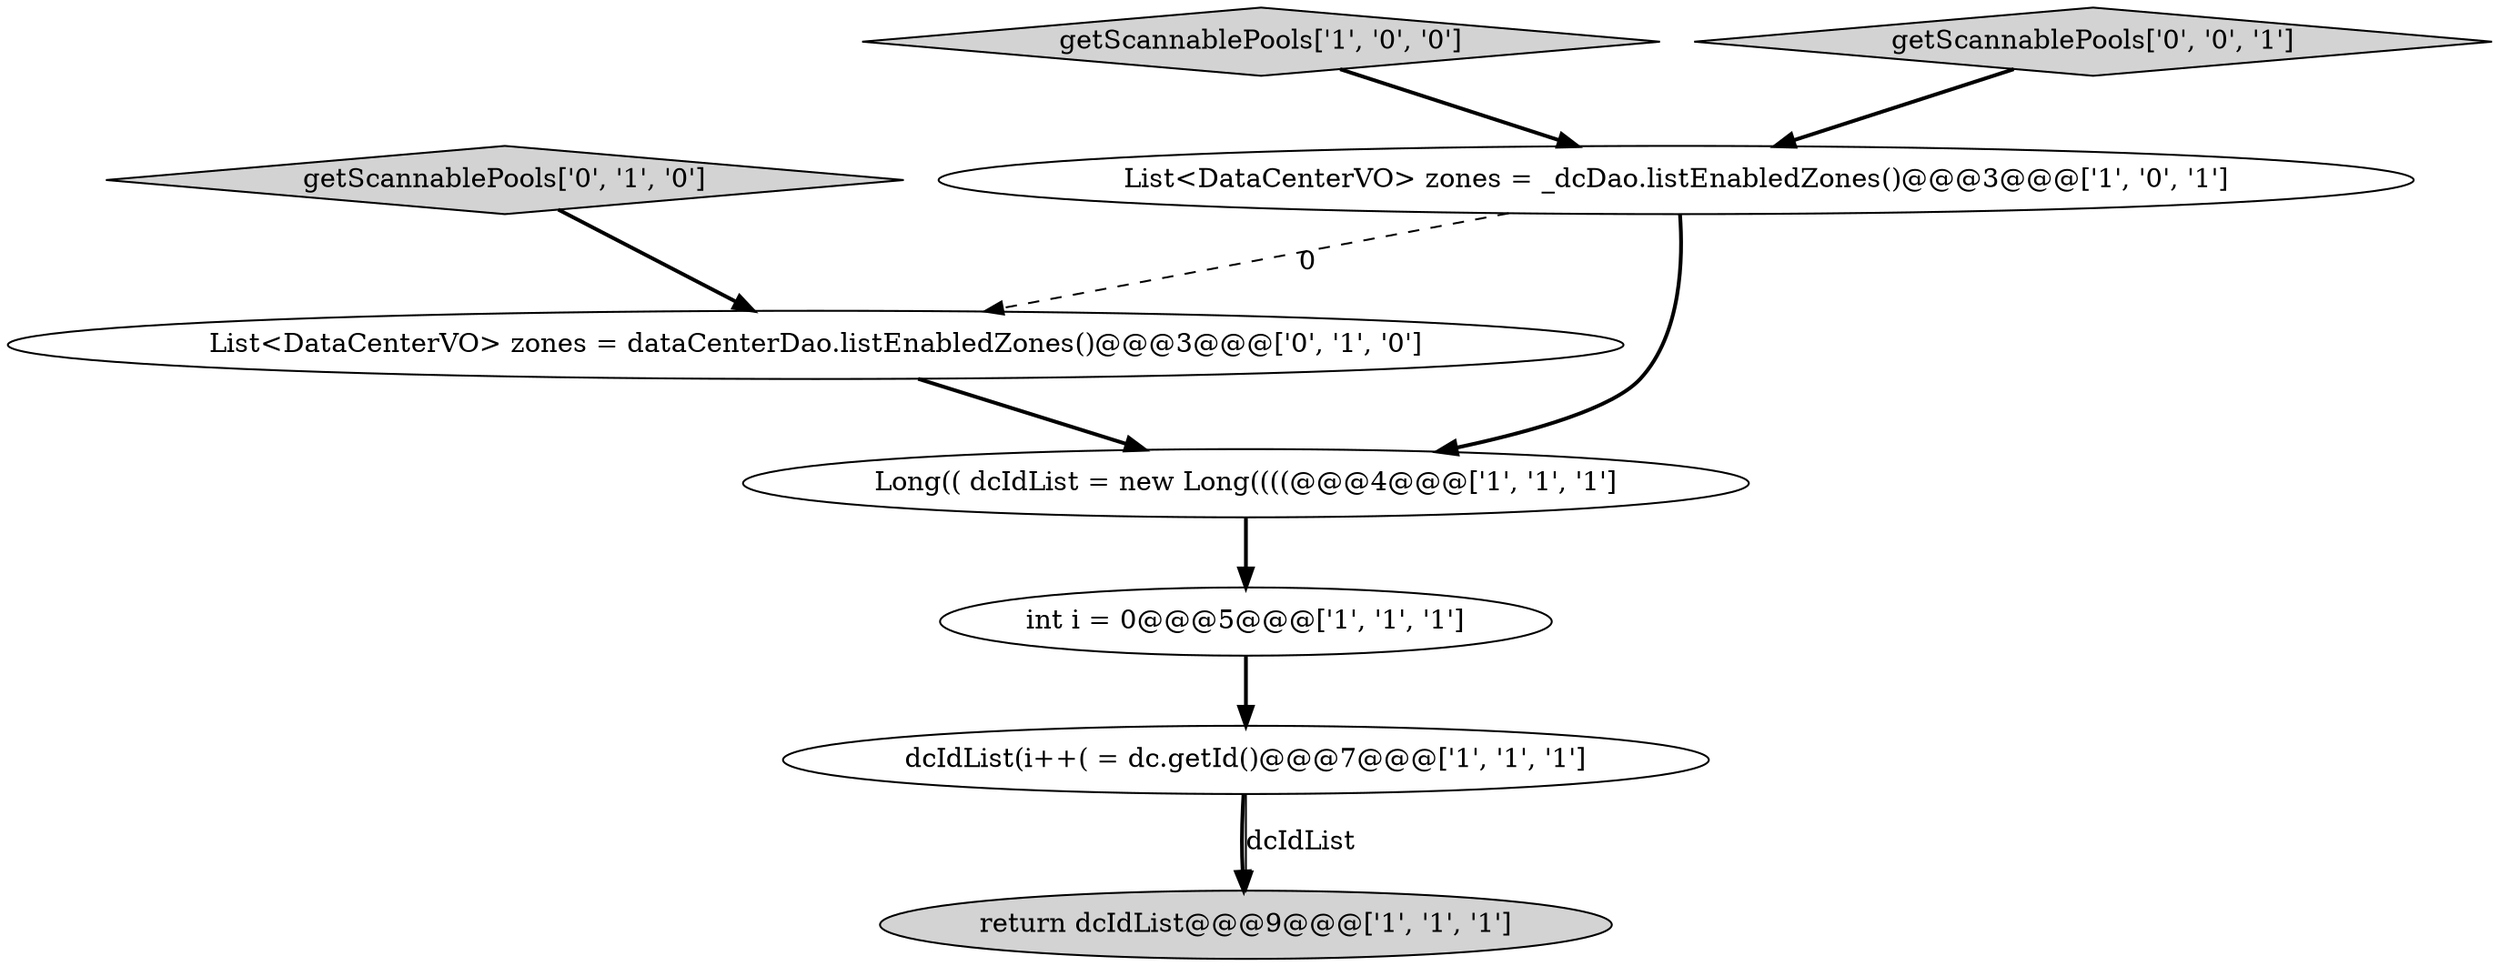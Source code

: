 digraph {
1 [style = filled, label = "return dcIdList@@@9@@@['1', '1', '1']", fillcolor = lightgray, shape = ellipse image = "AAA0AAABBB1BBB"];
7 [style = filled, label = "getScannablePools['0', '1', '0']", fillcolor = lightgray, shape = diamond image = "AAA0AAABBB2BBB"];
2 [style = filled, label = "Long(( dcIdList = new Long((((@@@4@@@['1', '1', '1']", fillcolor = white, shape = ellipse image = "AAA0AAABBB1BBB"];
5 [style = filled, label = "int i = 0@@@5@@@['1', '1', '1']", fillcolor = white, shape = ellipse image = "AAA0AAABBB1BBB"];
0 [style = filled, label = "getScannablePools['1', '0', '0']", fillcolor = lightgray, shape = diamond image = "AAA0AAABBB1BBB"];
3 [style = filled, label = "List<DataCenterVO> zones = _dcDao.listEnabledZones()@@@3@@@['1', '0', '1']", fillcolor = white, shape = ellipse image = "AAA0AAABBB1BBB"];
8 [style = filled, label = "getScannablePools['0', '0', '1']", fillcolor = lightgray, shape = diamond image = "AAA0AAABBB3BBB"];
6 [style = filled, label = "List<DataCenterVO> zones = dataCenterDao.listEnabledZones()@@@3@@@['0', '1', '0']", fillcolor = white, shape = ellipse image = "AAA1AAABBB2BBB"];
4 [style = filled, label = "dcIdList(i++( = dc.getId()@@@7@@@['1', '1', '1']", fillcolor = white, shape = ellipse image = "AAA0AAABBB1BBB"];
7->6 [style = bold, label=""];
3->6 [style = dashed, label="0"];
0->3 [style = bold, label=""];
6->2 [style = bold, label=""];
3->2 [style = bold, label=""];
8->3 [style = bold, label=""];
5->4 [style = bold, label=""];
4->1 [style = bold, label=""];
2->5 [style = bold, label=""];
4->1 [style = solid, label="dcIdList"];
}
